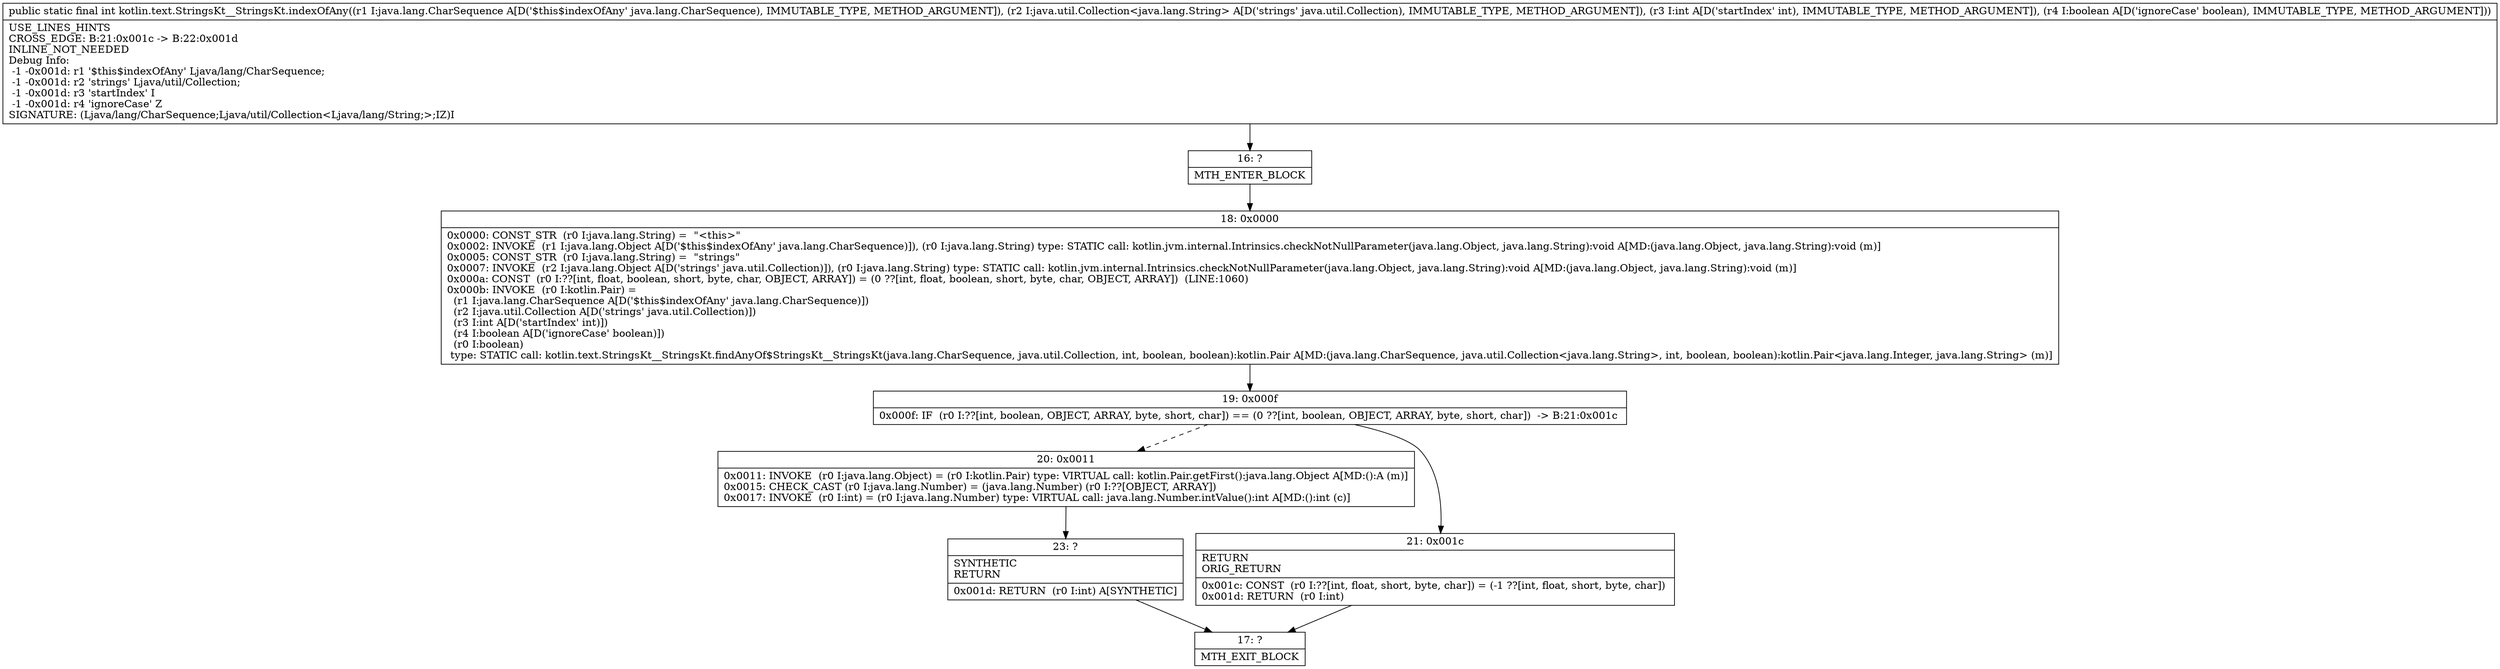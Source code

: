 digraph "CFG forkotlin.text.StringsKt__StringsKt.indexOfAny(Ljava\/lang\/CharSequence;Ljava\/util\/Collection;IZ)I" {
Node_16 [shape=record,label="{16\:\ ?|MTH_ENTER_BLOCK\l}"];
Node_18 [shape=record,label="{18\:\ 0x0000|0x0000: CONST_STR  (r0 I:java.lang.String) =  \"\<this\>\" \l0x0002: INVOKE  (r1 I:java.lang.Object A[D('$this$indexOfAny' java.lang.CharSequence)]), (r0 I:java.lang.String) type: STATIC call: kotlin.jvm.internal.Intrinsics.checkNotNullParameter(java.lang.Object, java.lang.String):void A[MD:(java.lang.Object, java.lang.String):void (m)]\l0x0005: CONST_STR  (r0 I:java.lang.String) =  \"strings\" \l0x0007: INVOKE  (r2 I:java.lang.Object A[D('strings' java.util.Collection)]), (r0 I:java.lang.String) type: STATIC call: kotlin.jvm.internal.Intrinsics.checkNotNullParameter(java.lang.Object, java.lang.String):void A[MD:(java.lang.Object, java.lang.String):void (m)]\l0x000a: CONST  (r0 I:??[int, float, boolean, short, byte, char, OBJECT, ARRAY]) = (0 ??[int, float, boolean, short, byte, char, OBJECT, ARRAY])  (LINE:1060)\l0x000b: INVOKE  (r0 I:kotlin.Pair) = \l  (r1 I:java.lang.CharSequence A[D('$this$indexOfAny' java.lang.CharSequence)])\l  (r2 I:java.util.Collection A[D('strings' java.util.Collection)])\l  (r3 I:int A[D('startIndex' int)])\l  (r4 I:boolean A[D('ignoreCase' boolean)])\l  (r0 I:boolean)\l type: STATIC call: kotlin.text.StringsKt__StringsKt.findAnyOf$StringsKt__StringsKt(java.lang.CharSequence, java.util.Collection, int, boolean, boolean):kotlin.Pair A[MD:(java.lang.CharSequence, java.util.Collection\<java.lang.String\>, int, boolean, boolean):kotlin.Pair\<java.lang.Integer, java.lang.String\> (m)]\l}"];
Node_19 [shape=record,label="{19\:\ 0x000f|0x000f: IF  (r0 I:??[int, boolean, OBJECT, ARRAY, byte, short, char]) == (0 ??[int, boolean, OBJECT, ARRAY, byte, short, char])  \-\> B:21:0x001c \l}"];
Node_20 [shape=record,label="{20\:\ 0x0011|0x0011: INVOKE  (r0 I:java.lang.Object) = (r0 I:kotlin.Pair) type: VIRTUAL call: kotlin.Pair.getFirst():java.lang.Object A[MD:():A (m)]\l0x0015: CHECK_CAST (r0 I:java.lang.Number) = (java.lang.Number) (r0 I:??[OBJECT, ARRAY]) \l0x0017: INVOKE  (r0 I:int) = (r0 I:java.lang.Number) type: VIRTUAL call: java.lang.Number.intValue():int A[MD:():int (c)]\l}"];
Node_23 [shape=record,label="{23\:\ ?|SYNTHETIC\lRETURN\l|0x001d: RETURN  (r0 I:int) A[SYNTHETIC]\l}"];
Node_17 [shape=record,label="{17\:\ ?|MTH_EXIT_BLOCK\l}"];
Node_21 [shape=record,label="{21\:\ 0x001c|RETURN\lORIG_RETURN\l|0x001c: CONST  (r0 I:??[int, float, short, byte, char]) = (\-1 ??[int, float, short, byte, char]) \l0x001d: RETURN  (r0 I:int) \l}"];
MethodNode[shape=record,label="{public static final int kotlin.text.StringsKt__StringsKt.indexOfAny((r1 I:java.lang.CharSequence A[D('$this$indexOfAny' java.lang.CharSequence), IMMUTABLE_TYPE, METHOD_ARGUMENT]), (r2 I:java.util.Collection\<java.lang.String\> A[D('strings' java.util.Collection), IMMUTABLE_TYPE, METHOD_ARGUMENT]), (r3 I:int A[D('startIndex' int), IMMUTABLE_TYPE, METHOD_ARGUMENT]), (r4 I:boolean A[D('ignoreCase' boolean), IMMUTABLE_TYPE, METHOD_ARGUMENT]))  | USE_LINES_HINTS\lCROSS_EDGE: B:21:0x001c \-\> B:22:0x001d\lINLINE_NOT_NEEDED\lDebug Info:\l  \-1 \-0x001d: r1 '$this$indexOfAny' Ljava\/lang\/CharSequence;\l  \-1 \-0x001d: r2 'strings' Ljava\/util\/Collection;\l  \-1 \-0x001d: r3 'startIndex' I\l  \-1 \-0x001d: r4 'ignoreCase' Z\lSIGNATURE: (Ljava\/lang\/CharSequence;Ljava\/util\/Collection\<Ljava\/lang\/String;\>;IZ)I\l}"];
MethodNode -> Node_16;Node_16 -> Node_18;
Node_18 -> Node_19;
Node_19 -> Node_20[style=dashed];
Node_19 -> Node_21;
Node_20 -> Node_23;
Node_23 -> Node_17;
Node_21 -> Node_17;
}

